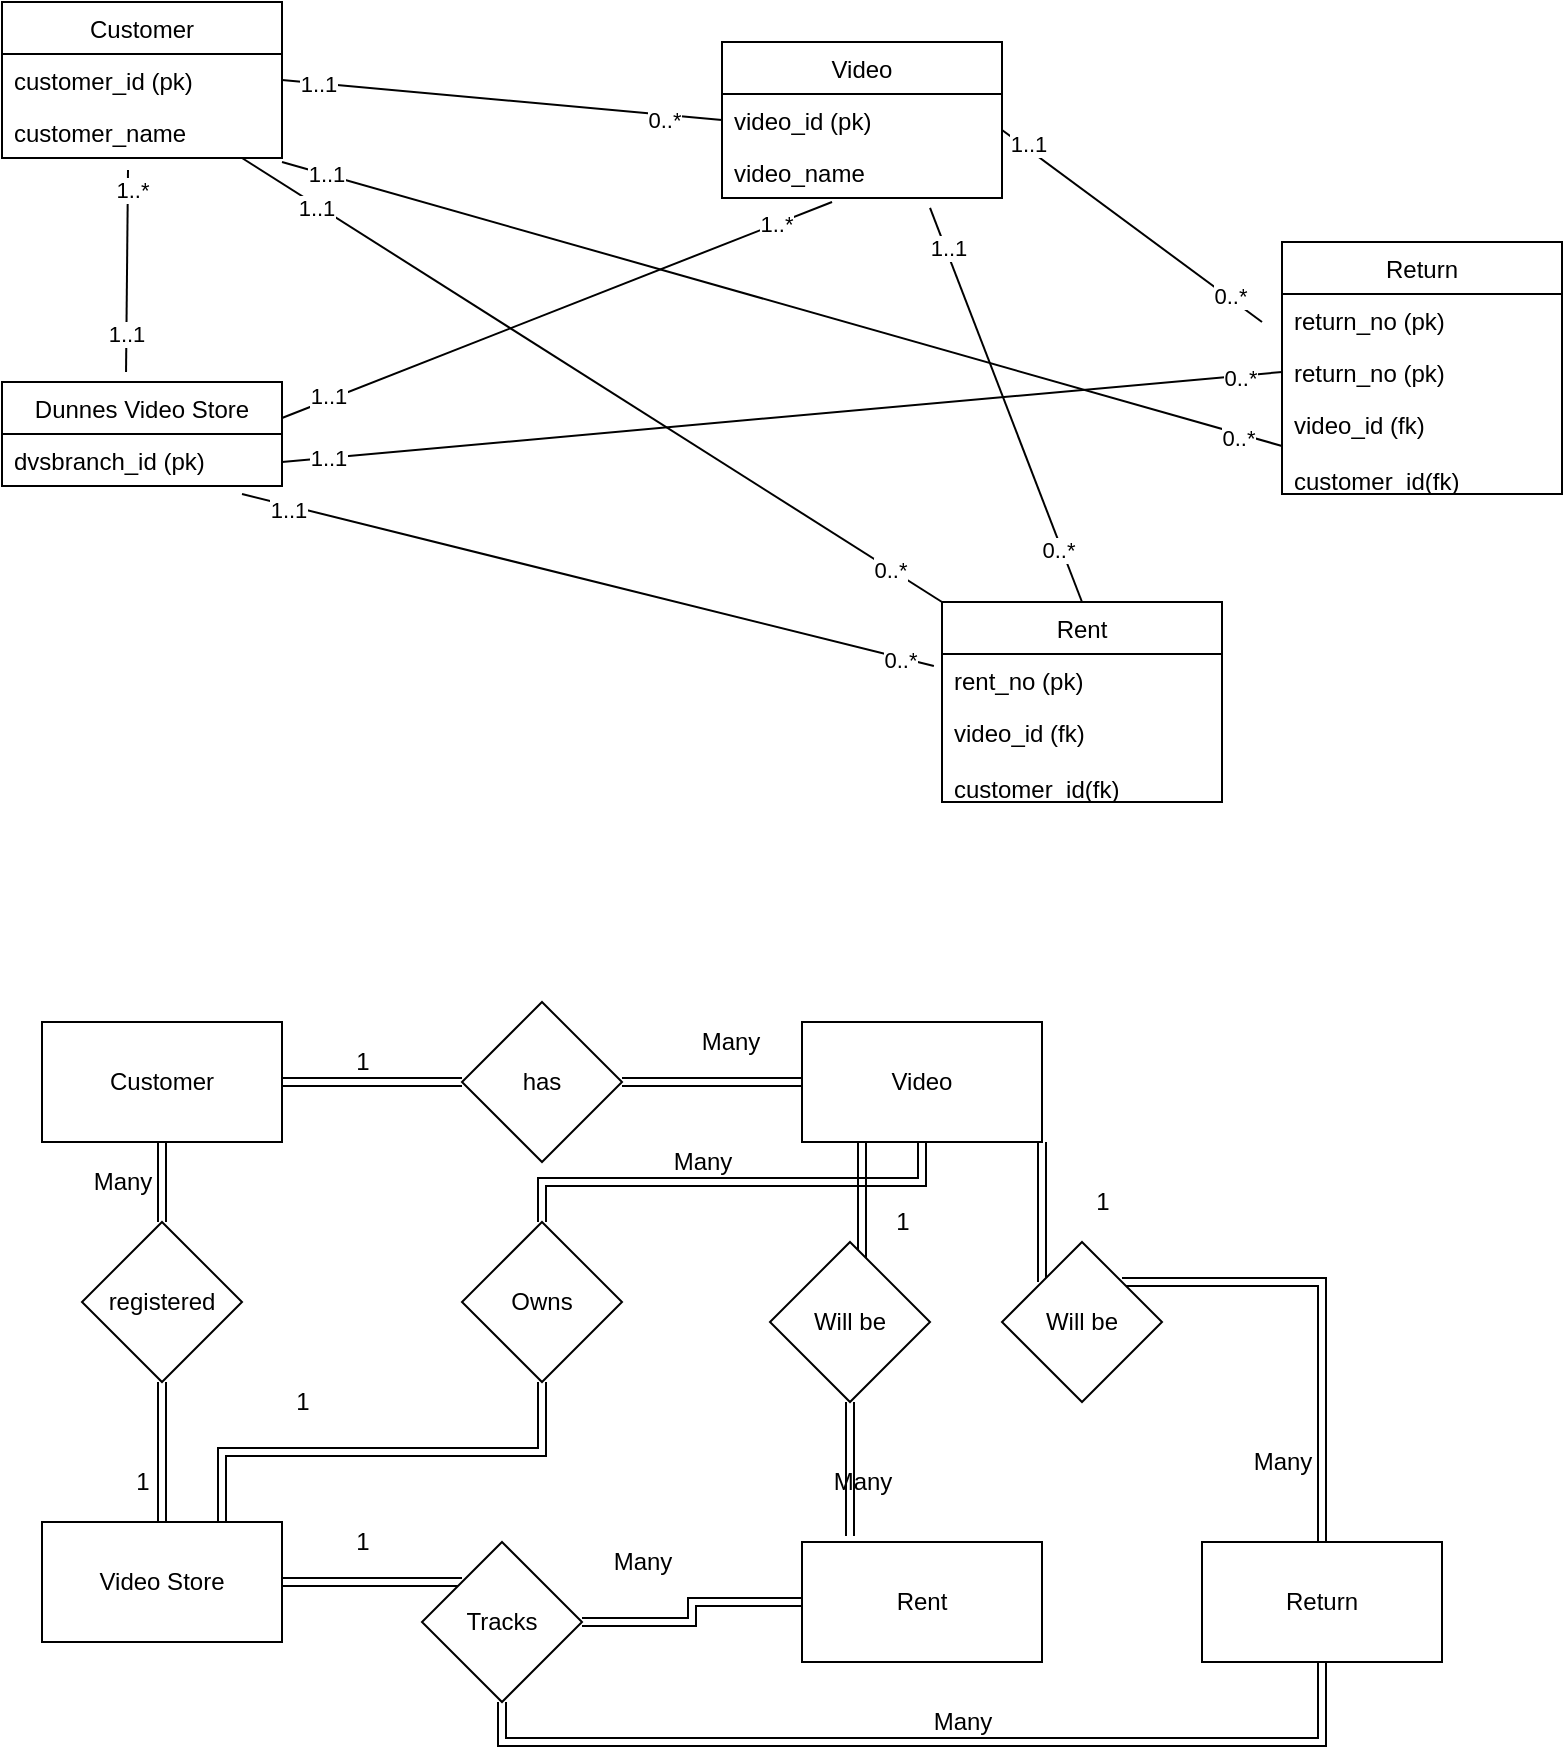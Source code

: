 <mxfile version="13.7.5" type="github"><diagram id="BoTdth_goiLTV9kQM8kW" name="Page-1"><mxGraphModel dx="1346" dy="846" grid="1" gridSize="10" guides="1" tooltips="1" connect="1" arrows="1" fold="1" page="1" pageScale="1" pageWidth="827" pageHeight="1169" math="0" shadow="0"><root><mxCell id="0"/><mxCell id="1" parent="0"/><mxCell id="qKlqC9t-9ThWghFVNcVT-12" value="Rent" style="swimlane;fontStyle=0;childLayout=stackLayout;horizontal=1;startSize=26;fillColor=none;horizontalStack=0;resizeParent=1;resizeParentMax=0;resizeLast=0;collapsible=1;marginBottom=0;" vertex="1" parent="1"><mxGeometry x="500" y="390" width="140" height="100" as="geometry"/></mxCell><mxCell id="qKlqC9t-9ThWghFVNcVT-13" value="rent_no (pk)" style="text;strokeColor=none;fillColor=none;align=left;verticalAlign=top;spacingLeft=4;spacingRight=4;overflow=hidden;rotatable=0;points=[[0,0.5],[1,0.5]];portConstraint=eastwest;" vertex="1" parent="qKlqC9t-9ThWghFVNcVT-12"><mxGeometry y="26" width="140" height="26" as="geometry"/></mxCell><mxCell id="qKlqC9t-9ThWghFVNcVT-14" value="video_id (fk)&#10;&#10;customer_id(fk)" style="text;strokeColor=none;fillColor=none;align=left;verticalAlign=top;spacingLeft=4;spacingRight=4;overflow=hidden;rotatable=0;points=[[0,0.5],[1,0.5]];portConstraint=eastwest;" vertex="1" parent="qKlqC9t-9ThWghFVNcVT-12"><mxGeometry y="52" width="140" height="48" as="geometry"/></mxCell><mxCell id="qKlqC9t-9ThWghFVNcVT-15" value="Return" style="swimlane;fontStyle=0;childLayout=stackLayout;horizontal=1;startSize=26;fillColor=none;horizontalStack=0;resizeParent=1;resizeParentMax=0;resizeLast=0;collapsible=1;marginBottom=0;" vertex="1" parent="1"><mxGeometry x="670" y="210" width="140" height="126" as="geometry"/></mxCell><mxCell id="qKlqC9t-9ThWghFVNcVT-25" value="return_no (pk)" style="text;strokeColor=none;fillColor=none;align=left;verticalAlign=top;spacingLeft=4;spacingRight=4;overflow=hidden;rotatable=0;points=[[0,0.5],[1,0.5]];portConstraint=eastwest;" vertex="1" parent="qKlqC9t-9ThWghFVNcVT-15"><mxGeometry y="26" width="140" height="26" as="geometry"/></mxCell><mxCell id="qKlqC9t-9ThWghFVNcVT-16" value="return_no (pk)" style="text;strokeColor=none;fillColor=none;align=left;verticalAlign=top;spacingLeft=4;spacingRight=4;overflow=hidden;rotatable=0;points=[[0,0.5],[1,0.5]];portConstraint=eastwest;" vertex="1" parent="qKlqC9t-9ThWghFVNcVT-15"><mxGeometry y="52" width="140" height="26" as="geometry"/></mxCell><mxCell id="qKlqC9t-9ThWghFVNcVT-17" value="video_id (fk)&#10;&#10;customer_id(fk)" style="text;strokeColor=none;fillColor=none;align=left;verticalAlign=top;spacingLeft=4;spacingRight=4;overflow=hidden;rotatable=0;points=[[0,0.5],[1,0.5]];portConstraint=eastwest;" vertex="1" parent="qKlqC9t-9ThWghFVNcVT-15"><mxGeometry y="78" width="140" height="48" as="geometry"/></mxCell><mxCell id="qKlqC9t-9ThWghFVNcVT-20" value="" style="endArrow=none;html=1;entryX=1;entryY=0.5;entryDx=0;entryDy=0;exitX=0;exitY=0.5;exitDx=0;exitDy=0;" edge="1" parent="1" source="qKlqC9t-9ThWghFVNcVT-2" target="qKlqC9t-9ThWghFVNcVT-6"><mxGeometry width="50" height="50" relative="1" as="geometry"><mxPoint x="310" y="154" as="sourcePoint"/><mxPoint x="360" y="104" as="targetPoint"/></mxGeometry></mxCell><mxCell id="qKlqC9t-9ThWghFVNcVT-21" value="0..*" style="edgeLabel;html=1;align=center;verticalAlign=middle;resizable=0;points=[];" vertex="1" connectable="0" parent="qKlqC9t-9ThWghFVNcVT-20"><mxGeometry x="-0.738" y="2" relative="1" as="geometry"><mxPoint as="offset"/></mxGeometry></mxCell><mxCell id="qKlqC9t-9ThWghFVNcVT-22" value="1..1" style="edgeLabel;html=1;align=center;verticalAlign=middle;resizable=0;points=[];" vertex="1" connectable="0" parent="qKlqC9t-9ThWghFVNcVT-20"><mxGeometry x="0.836" relative="1" as="geometry"><mxPoint as="offset"/></mxGeometry></mxCell><mxCell id="qKlqC9t-9ThWghFVNcVT-5" value="Customer" style="swimlane;fontStyle=0;childLayout=stackLayout;horizontal=1;startSize=26;fillColor=none;horizontalStack=0;resizeParent=1;resizeParentMax=0;resizeLast=0;collapsible=1;marginBottom=0;" vertex="1" parent="1"><mxGeometry x="30" y="90" width="140" height="78" as="geometry"/></mxCell><mxCell id="qKlqC9t-9ThWghFVNcVT-6" value="customer_id (pk)" style="text;strokeColor=none;fillColor=none;align=left;verticalAlign=top;spacingLeft=4;spacingRight=4;overflow=hidden;rotatable=0;points=[[0,0.5],[1,0.5]];portConstraint=eastwest;" vertex="1" parent="qKlqC9t-9ThWghFVNcVT-5"><mxGeometry y="26" width="140" height="26" as="geometry"/></mxCell><mxCell id="qKlqC9t-9ThWghFVNcVT-7" value="customer_name " style="text;strokeColor=none;fillColor=none;align=left;verticalAlign=top;spacingLeft=4;spacingRight=4;overflow=hidden;rotatable=0;points=[[0,0.5],[1,0.5]];portConstraint=eastwest;" vertex="1" parent="qKlqC9t-9ThWghFVNcVT-5"><mxGeometry y="52" width="140" height="26" as="geometry"/></mxCell><mxCell id="qKlqC9t-9ThWghFVNcVT-1" value="Video" style="swimlane;fontStyle=0;childLayout=stackLayout;horizontal=1;startSize=26;fillColor=none;horizontalStack=0;resizeParent=1;resizeParentMax=0;resizeLast=0;collapsible=1;marginBottom=0;" vertex="1" parent="1"><mxGeometry x="390" y="110" width="140" height="78" as="geometry"/></mxCell><mxCell id="qKlqC9t-9ThWghFVNcVT-2" value="video_id (pk)" style="text;strokeColor=none;fillColor=none;align=left;verticalAlign=top;spacingLeft=4;spacingRight=4;overflow=hidden;rotatable=0;points=[[0,0.5],[1,0.5]];portConstraint=eastwest;" vertex="1" parent="qKlqC9t-9ThWghFVNcVT-1"><mxGeometry y="26" width="140" height="26" as="geometry"/></mxCell><mxCell id="qKlqC9t-9ThWghFVNcVT-3" value="video_name &#10;" style="text;strokeColor=none;fillColor=none;align=left;verticalAlign=top;spacingLeft=4;spacingRight=4;overflow=hidden;rotatable=0;points=[[0,0.5],[1,0.5]];portConstraint=eastwest;" vertex="1" parent="qKlqC9t-9ThWghFVNcVT-1"><mxGeometry y="52" width="140" height="26" as="geometry"/></mxCell><mxCell id="qKlqC9t-9ThWghFVNcVT-23" value="" style="endArrow=none;html=1;" edge="1" parent="1"><mxGeometry width="50" height="50" relative="1" as="geometry"><mxPoint x="530" y="154" as="sourcePoint"/><mxPoint x="660" y="250" as="targetPoint"/></mxGeometry></mxCell><mxCell id="qKlqC9t-9ThWghFVNcVT-24" value="1..1" style="edgeLabel;html=1;align=center;verticalAlign=middle;resizable=0;points=[];" vertex="1" connectable="0" parent="qKlqC9t-9ThWghFVNcVT-23"><mxGeometry x="-0.819" y="2" relative="1" as="geometry"><mxPoint as="offset"/></mxGeometry></mxCell><mxCell id="qKlqC9t-9ThWghFVNcVT-26" value="0..*" style="edgeLabel;html=1;align=center;verticalAlign=middle;resizable=0;points=[];" vertex="1" connectable="0" parent="qKlqC9t-9ThWghFVNcVT-23"><mxGeometry x="0.745" y="1" relative="1" as="geometry"><mxPoint as="offset"/></mxGeometry></mxCell><mxCell id="qKlqC9t-9ThWghFVNcVT-9" value="Dunnes Video Store" style="swimlane;fontStyle=0;childLayout=stackLayout;horizontal=1;startSize=26;fillColor=none;horizontalStack=0;resizeParent=1;resizeParentMax=0;resizeLast=0;collapsible=1;marginBottom=0;" vertex="1" parent="1"><mxGeometry x="30" y="280" width="140" height="52" as="geometry"/></mxCell><mxCell id="qKlqC9t-9ThWghFVNcVT-10" value="dvsbranch_id (pk)" style="text;strokeColor=none;fillColor=none;align=left;verticalAlign=top;spacingLeft=4;spacingRight=4;overflow=hidden;rotatable=0;points=[[0,0.5],[1,0.5]];portConstraint=eastwest;" vertex="1" parent="qKlqC9t-9ThWghFVNcVT-9"><mxGeometry y="26" width="140" height="26" as="geometry"/></mxCell><mxCell id="qKlqC9t-9ThWghFVNcVT-29" value="" style="endArrow=none;html=1;entryX=0.45;entryY=1.231;entryDx=0;entryDy=0;entryPerimeter=0;exitX=0.443;exitY=-0.096;exitDx=0;exitDy=0;exitPerimeter=0;" edge="1" parent="1" source="qKlqC9t-9ThWghFVNcVT-9" target="qKlqC9t-9ThWghFVNcVT-7"><mxGeometry width="50" height="50" relative="1" as="geometry"><mxPoint x="70" y="260" as="sourcePoint"/><mxPoint x="120" y="210" as="targetPoint"/></mxGeometry></mxCell><mxCell id="qKlqC9t-9ThWghFVNcVT-30" value="1..1" style="edgeLabel;html=1;align=center;verticalAlign=middle;resizable=0;points=[];" vertex="1" connectable="0" parent="qKlqC9t-9ThWghFVNcVT-29"><mxGeometry x="-0.624" relative="1" as="geometry"><mxPoint as="offset"/></mxGeometry></mxCell><mxCell id="qKlqC9t-9ThWghFVNcVT-31" value="1..*" style="edgeLabel;html=1;align=center;verticalAlign=middle;resizable=0;points=[];" vertex="1" connectable="0" parent="qKlqC9t-9ThWghFVNcVT-29"><mxGeometry x="0.802" y="-2" relative="1" as="geometry"><mxPoint as="offset"/></mxGeometry></mxCell><mxCell id="qKlqC9t-9ThWghFVNcVT-33" value="" style="endArrow=none;html=1;entryX=1;entryY=1.077;entryDx=0;entryDy=0;entryPerimeter=0;exitX=0;exitY=0.5;exitDx=0;exitDy=0;" edge="1" parent="1" source="qKlqC9t-9ThWghFVNcVT-17" target="qKlqC9t-9ThWghFVNcVT-7"><mxGeometry width="50" height="50" relative="1" as="geometry"><mxPoint x="300" y="280" as="sourcePoint"/><mxPoint x="350" y="230" as="targetPoint"/></mxGeometry></mxCell><mxCell id="qKlqC9t-9ThWghFVNcVT-34" value="1..1" style="edgeLabel;html=1;align=center;verticalAlign=middle;resizable=0;points=[];" vertex="1" connectable="0" parent="qKlqC9t-9ThWghFVNcVT-33"><mxGeometry x="0.912" relative="1" as="geometry"><mxPoint as="offset"/></mxGeometry></mxCell><mxCell id="qKlqC9t-9ThWghFVNcVT-35" value="0..*" style="edgeLabel;html=1;align=center;verticalAlign=middle;resizable=0;points=[];" vertex="1" connectable="0" parent="qKlqC9t-9ThWghFVNcVT-33"><mxGeometry x="-0.914" y="2" relative="1" as="geometry"><mxPoint as="offset"/></mxGeometry></mxCell><mxCell id="qKlqC9t-9ThWghFVNcVT-36" value="" style="endArrow=none;html=1;exitX=0;exitY=0;exitDx=0;exitDy=0;" edge="1" parent="1" source="qKlqC9t-9ThWghFVNcVT-12"><mxGeometry width="50" height="50" relative="1" as="geometry"><mxPoint x="100" y="218" as="sourcePoint"/><mxPoint x="150" y="168" as="targetPoint"/></mxGeometry></mxCell><mxCell id="qKlqC9t-9ThWghFVNcVT-37" value="1..1" style="edgeLabel;html=1;align=center;verticalAlign=middle;resizable=0;points=[];" vertex="1" connectable="0" parent="qKlqC9t-9ThWghFVNcVT-36"><mxGeometry x="0.785" y="1" relative="1" as="geometry"><mxPoint as="offset"/></mxGeometry></mxCell><mxCell id="qKlqC9t-9ThWghFVNcVT-38" value="0..*" style="edgeLabel;html=1;align=center;verticalAlign=middle;resizable=0;points=[];" vertex="1" connectable="0" parent="qKlqC9t-9ThWghFVNcVT-36"><mxGeometry x="-0.85" relative="1" as="geometry"><mxPoint as="offset"/></mxGeometry></mxCell><mxCell id="qKlqC9t-9ThWghFVNcVT-39" value="" style="endArrow=none;html=1;entryX=0.393;entryY=1.077;entryDx=0;entryDy=0;entryPerimeter=0;" edge="1" parent="1" target="qKlqC9t-9ThWghFVNcVT-3"><mxGeometry width="50" height="50" relative="1" as="geometry"><mxPoint x="170" y="298" as="sourcePoint"/><mxPoint x="220" y="248" as="targetPoint"/><Array as="points"/></mxGeometry></mxCell><mxCell id="qKlqC9t-9ThWghFVNcVT-40" value="1..1" style="edgeLabel;html=1;align=center;verticalAlign=middle;resizable=0;points=[];" vertex="1" connectable="0" parent="qKlqC9t-9ThWghFVNcVT-39"><mxGeometry x="-0.828" y="2" relative="1" as="geometry"><mxPoint as="offset"/></mxGeometry></mxCell><mxCell id="qKlqC9t-9ThWghFVNcVT-41" value="1..*" style="edgeLabel;html=1;align=center;verticalAlign=middle;resizable=0;points=[];" vertex="1" connectable="0" parent="qKlqC9t-9ThWghFVNcVT-39"><mxGeometry x="0.796" relative="1" as="geometry"><mxPoint as="offset"/></mxGeometry></mxCell><mxCell id="qKlqC9t-9ThWghFVNcVT-57" style="edgeStyle=orthogonalEdgeStyle;shape=link;rounded=0;orthogonalLoop=1;jettySize=auto;html=1;exitX=0.5;exitY=1;exitDx=0;exitDy=0;" edge="1" parent="1" source="qKlqC9t-9ThWghFVNcVT-45" target="qKlqC9t-9ThWghFVNcVT-53"><mxGeometry relative="1" as="geometry"/></mxCell><mxCell id="qKlqC9t-9ThWghFVNcVT-59" style="edgeStyle=orthogonalEdgeStyle;shape=link;rounded=0;orthogonalLoop=1;jettySize=auto;html=1;exitX=1;exitY=0.5;exitDx=0;exitDy=0;entryX=0;entryY=0.5;entryDx=0;entryDy=0;" edge="1" parent="1" source="qKlqC9t-9ThWghFVNcVT-45" target="qKlqC9t-9ThWghFVNcVT-46"><mxGeometry relative="1" as="geometry"/></mxCell><mxCell id="qKlqC9t-9ThWghFVNcVT-45" value="Customer" style="rounded=0;whiteSpace=wrap;html=1;" vertex="1" parent="1"><mxGeometry x="50" y="600" width="120" height="60" as="geometry"/></mxCell><mxCell id="qKlqC9t-9ThWghFVNcVT-60" style="edgeStyle=orthogonalEdgeStyle;shape=link;rounded=0;orthogonalLoop=1;jettySize=auto;html=1;exitX=1;exitY=0.5;exitDx=0;exitDy=0;" edge="1" parent="1" source="qKlqC9t-9ThWghFVNcVT-46" target="qKlqC9t-9ThWghFVNcVT-47"><mxGeometry relative="1" as="geometry"/></mxCell><mxCell id="qKlqC9t-9ThWghFVNcVT-46" value="has" style="rhombus;whiteSpace=wrap;html=1;" vertex="1" parent="1"><mxGeometry x="260" y="590" width="80" height="80" as="geometry"/></mxCell><mxCell id="qKlqC9t-9ThWghFVNcVT-71" style="edgeStyle=orthogonalEdgeStyle;shape=link;rounded=0;orthogonalLoop=1;jettySize=auto;html=1;exitX=0.25;exitY=1;exitDx=0;exitDy=0;entryX=0.575;entryY=0.125;entryDx=0;entryDy=0;entryPerimeter=0;" edge="1" parent="1" source="qKlqC9t-9ThWghFVNcVT-47" target="qKlqC9t-9ThWghFVNcVT-52"><mxGeometry relative="1" as="geometry"/></mxCell><mxCell id="qKlqC9t-9ThWghFVNcVT-72" style="edgeStyle=orthogonalEdgeStyle;shape=link;rounded=0;orthogonalLoop=1;jettySize=auto;html=1;exitX=1;exitY=1;exitDx=0;exitDy=0;entryX=0;entryY=0;entryDx=0;entryDy=0;" edge="1" parent="1" source="qKlqC9t-9ThWghFVNcVT-47" target="qKlqC9t-9ThWghFVNcVT-48"><mxGeometry relative="1" as="geometry"/></mxCell><mxCell id="qKlqC9t-9ThWghFVNcVT-47" value="Video" style="rounded=0;whiteSpace=wrap;html=1;" vertex="1" parent="1"><mxGeometry x="430" y="600" width="120" height="60" as="geometry"/></mxCell><mxCell id="qKlqC9t-9ThWghFVNcVT-74" style="edgeStyle=orthogonalEdgeStyle;shape=link;rounded=0;orthogonalLoop=1;jettySize=auto;html=1;exitX=1;exitY=0;exitDx=0;exitDy=0;entryX=0.5;entryY=0;entryDx=0;entryDy=0;" edge="1" parent="1" source="qKlqC9t-9ThWghFVNcVT-48" target="qKlqC9t-9ThWghFVNcVT-62"><mxGeometry relative="1" as="geometry"/></mxCell><mxCell id="qKlqC9t-9ThWghFVNcVT-48" value="Will be" style="rhombus;whiteSpace=wrap;html=1;" vertex="1" parent="1"><mxGeometry x="530" y="710" width="80" height="80" as="geometry"/></mxCell><mxCell id="qKlqC9t-9ThWghFVNcVT-49" value="" style="endArrow=none;html=1;entryX=0.743;entryY=1.192;entryDx=0;entryDy=0;entryPerimeter=0;exitX=0.5;exitY=0;exitDx=0;exitDy=0;" edge="1" parent="1" source="qKlqC9t-9ThWghFVNcVT-12" target="qKlqC9t-9ThWghFVNcVT-3"><mxGeometry width="50" height="50" relative="1" as="geometry"><mxPoint x="390" y="380" as="sourcePoint"/><mxPoint x="440" y="330" as="targetPoint"/></mxGeometry></mxCell><mxCell id="qKlqC9t-9ThWghFVNcVT-50" value="1..1" style="edgeLabel;html=1;align=center;verticalAlign=middle;resizable=0;points=[];" vertex="1" connectable="0" parent="qKlqC9t-9ThWghFVNcVT-49"><mxGeometry x="0.793" y="-1" relative="1" as="geometry"><mxPoint as="offset"/></mxGeometry></mxCell><mxCell id="qKlqC9t-9ThWghFVNcVT-51" value="0..*" style="edgeLabel;html=1;align=center;verticalAlign=middle;resizable=0;points=[];" vertex="1" connectable="0" parent="qKlqC9t-9ThWghFVNcVT-49"><mxGeometry x="-0.729" y="2" relative="1" as="geometry"><mxPoint as="offset"/></mxGeometry></mxCell><mxCell id="qKlqC9t-9ThWghFVNcVT-73" style="edgeStyle=orthogonalEdgeStyle;shape=link;rounded=0;orthogonalLoop=1;jettySize=auto;html=1;exitX=0.5;exitY=1;exitDx=0;exitDy=0;entryX=0.2;entryY=-0.05;entryDx=0;entryDy=0;entryPerimeter=0;" edge="1" parent="1" source="qKlqC9t-9ThWghFVNcVT-52" target="qKlqC9t-9ThWghFVNcVT-61"><mxGeometry relative="1" as="geometry"/></mxCell><mxCell id="qKlqC9t-9ThWghFVNcVT-52" value="Will be" style="rhombus;whiteSpace=wrap;html=1;" vertex="1" parent="1"><mxGeometry x="414" y="710" width="80" height="80" as="geometry"/></mxCell><mxCell id="qKlqC9t-9ThWghFVNcVT-58" style="edgeStyle=orthogonalEdgeStyle;shape=link;rounded=0;orthogonalLoop=1;jettySize=auto;html=1;exitX=0.5;exitY=1;exitDx=0;exitDy=0;" edge="1" parent="1" source="qKlqC9t-9ThWghFVNcVT-53" target="qKlqC9t-9ThWghFVNcVT-55"><mxGeometry relative="1" as="geometry"/></mxCell><mxCell id="qKlqC9t-9ThWghFVNcVT-53" value="registered" style="rhombus;whiteSpace=wrap;html=1;" vertex="1" parent="1"><mxGeometry x="70" y="700" width="80" height="80" as="geometry"/></mxCell><mxCell id="qKlqC9t-9ThWghFVNcVT-70" style="edgeStyle=orthogonalEdgeStyle;shape=link;rounded=0;orthogonalLoop=1;jettySize=auto;html=1;exitX=0.5;exitY=0;exitDx=0;exitDy=0;entryX=0.5;entryY=1;entryDx=0;entryDy=0;" edge="1" parent="1" source="qKlqC9t-9ThWghFVNcVT-54" target="qKlqC9t-9ThWghFVNcVT-47"><mxGeometry relative="1" as="geometry"/></mxCell><mxCell id="qKlqC9t-9ThWghFVNcVT-54" value="Owns" style="rhombus;whiteSpace=wrap;html=1;" vertex="1" parent="1"><mxGeometry x="260" y="700" width="80" height="80" as="geometry"/></mxCell><mxCell id="qKlqC9t-9ThWghFVNcVT-69" style="edgeStyle=orthogonalEdgeStyle;shape=link;rounded=0;orthogonalLoop=1;jettySize=auto;html=1;exitX=0.75;exitY=0;exitDx=0;exitDy=0;" edge="1" parent="1" source="qKlqC9t-9ThWghFVNcVT-55" target="qKlqC9t-9ThWghFVNcVT-54"><mxGeometry relative="1" as="geometry"/></mxCell><mxCell id="qKlqC9t-9ThWghFVNcVT-82" style="edgeStyle=orthogonalEdgeStyle;shape=link;rounded=0;orthogonalLoop=1;jettySize=auto;html=1;exitX=1;exitY=0.5;exitDx=0;exitDy=0;entryX=0;entryY=0;entryDx=0;entryDy=0;" edge="1" parent="1" source="qKlqC9t-9ThWghFVNcVT-55" target="qKlqC9t-9ThWghFVNcVT-77"><mxGeometry relative="1" as="geometry"/></mxCell><mxCell id="qKlqC9t-9ThWghFVNcVT-55" value="Video Store" style="rounded=0;whiteSpace=wrap;html=1;" vertex="1" parent="1"><mxGeometry x="50" y="850" width="120" height="60" as="geometry"/></mxCell><mxCell id="qKlqC9t-9ThWghFVNcVT-61" value="Rent" style="rounded=0;whiteSpace=wrap;html=1;" vertex="1" parent="1"><mxGeometry x="430" y="860" width="120" height="60" as="geometry"/></mxCell><mxCell id="qKlqC9t-9ThWghFVNcVT-62" value="Return" style="rounded=0;whiteSpace=wrap;html=1;" vertex="1" parent="1"><mxGeometry x="630" y="860" width="120" height="60" as="geometry"/></mxCell><mxCell id="qKlqC9t-9ThWghFVNcVT-63" value="" style="endArrow=none;html=1;entryX=0;entryY=0.5;entryDx=0;entryDy=0;" edge="1" parent="1" target="qKlqC9t-9ThWghFVNcVT-16"><mxGeometry width="50" height="50" relative="1" as="geometry"><mxPoint x="170" y="320" as="sourcePoint"/><mxPoint x="220" y="270" as="targetPoint"/></mxGeometry></mxCell><mxCell id="qKlqC9t-9ThWghFVNcVT-64" value="1..1" style="edgeLabel;html=1;align=center;verticalAlign=middle;resizable=0;points=[];" vertex="1" connectable="0" parent="qKlqC9t-9ThWghFVNcVT-63"><mxGeometry x="-0.908" relative="1" as="geometry"><mxPoint as="offset"/></mxGeometry></mxCell><mxCell id="qKlqC9t-9ThWghFVNcVT-65" value="0..*" style="edgeLabel;html=1;align=center;verticalAlign=middle;resizable=0;points=[];" vertex="1" connectable="0" parent="qKlqC9t-9ThWghFVNcVT-63"><mxGeometry x="0.916" y="-1" relative="1" as="geometry"><mxPoint as="offset"/></mxGeometry></mxCell><mxCell id="qKlqC9t-9ThWghFVNcVT-66" value="" style="endArrow=none;html=1;entryX=-0.029;entryY=0.231;entryDx=0;entryDy=0;entryPerimeter=0;" edge="1" parent="1" target="qKlqC9t-9ThWghFVNcVT-13"><mxGeometry width="50" height="50" relative="1" as="geometry"><mxPoint x="150" y="336" as="sourcePoint"/><mxPoint x="200" y="286" as="targetPoint"/></mxGeometry></mxCell><mxCell id="qKlqC9t-9ThWghFVNcVT-67" value="1..1" style="edgeLabel;html=1;align=center;verticalAlign=middle;resizable=0;points=[];" vertex="1" connectable="0" parent="qKlqC9t-9ThWghFVNcVT-66"><mxGeometry x="-0.864" y="-2" relative="1" as="geometry"><mxPoint as="offset"/></mxGeometry></mxCell><mxCell id="qKlqC9t-9ThWghFVNcVT-68" value="0..*" style="edgeLabel;html=1;align=center;verticalAlign=middle;resizable=0;points=[];" vertex="1" connectable="0" parent="qKlqC9t-9ThWghFVNcVT-66"><mxGeometry x="0.898" y="-1" relative="1" as="geometry"><mxPoint as="offset"/></mxGeometry></mxCell><mxCell id="qKlqC9t-9ThWghFVNcVT-80" style="edgeStyle=orthogonalEdgeStyle;shape=link;rounded=0;orthogonalLoop=1;jettySize=auto;html=1;exitX=1;exitY=0.5;exitDx=0;exitDy=0;" edge="1" parent="1" source="qKlqC9t-9ThWghFVNcVT-77" target="qKlqC9t-9ThWghFVNcVT-61"><mxGeometry relative="1" as="geometry"/></mxCell><mxCell id="qKlqC9t-9ThWghFVNcVT-81" style="edgeStyle=orthogonalEdgeStyle;shape=link;rounded=0;orthogonalLoop=1;jettySize=auto;html=1;exitX=0.5;exitY=1;exitDx=0;exitDy=0;entryX=0.5;entryY=1;entryDx=0;entryDy=0;" edge="1" parent="1" source="qKlqC9t-9ThWghFVNcVT-77" target="qKlqC9t-9ThWghFVNcVT-62"><mxGeometry relative="1" as="geometry"/></mxCell><mxCell id="qKlqC9t-9ThWghFVNcVT-77" value="Tracks" style="rhombus;whiteSpace=wrap;html=1;" vertex="1" parent="1"><mxGeometry x="240" y="860" width="80" height="80" as="geometry"/></mxCell><mxCell id="qKlqC9t-9ThWghFVNcVT-83" value="Many" style="text;html=1;align=center;verticalAlign=middle;resizable=0;points=[];autosize=1;" vertex="1" parent="1"><mxGeometry x="70" y="670" width="40" height="20" as="geometry"/></mxCell><mxCell id="qKlqC9t-9ThWghFVNcVT-84" value="1&lt;br&gt;" style="text;html=1;align=center;verticalAlign=middle;resizable=0;points=[];autosize=1;" vertex="1" parent="1"><mxGeometry x="90" y="820" width="20" height="20" as="geometry"/></mxCell><mxCell id="qKlqC9t-9ThWghFVNcVT-85" value="1" style="text;html=1;align=center;verticalAlign=middle;resizable=0;points=[];autosize=1;" vertex="1" parent="1"><mxGeometry x="200" y="610" width="20" height="20" as="geometry"/></mxCell><mxCell id="qKlqC9t-9ThWghFVNcVT-86" value="Many" style="text;html=1;align=center;verticalAlign=middle;resizable=0;points=[];autosize=1;" vertex="1" parent="1"><mxGeometry x="374" y="600" width="40" height="20" as="geometry"/></mxCell><mxCell id="qKlqC9t-9ThWghFVNcVT-87" value="1&lt;br&gt;" style="text;html=1;align=center;verticalAlign=middle;resizable=0;points=[];autosize=1;" vertex="1" parent="1"><mxGeometry x="570" y="680" width="20" height="20" as="geometry"/></mxCell><mxCell id="qKlqC9t-9ThWghFVNcVT-88" value="Many&lt;br&gt;" style="text;html=1;align=center;verticalAlign=middle;resizable=0;points=[];autosize=1;" vertex="1" parent="1"><mxGeometry x="650" y="810" width="40" height="20" as="geometry"/></mxCell><mxCell id="qKlqC9t-9ThWghFVNcVT-89" value="Many" style="text;html=1;align=center;verticalAlign=middle;resizable=0;points=[];autosize=1;" vertex="1" parent="1"><mxGeometry x="360" y="660" width="40" height="20" as="geometry"/></mxCell><mxCell id="qKlqC9t-9ThWghFVNcVT-90" value="1" style="text;html=1;align=center;verticalAlign=middle;resizable=0;points=[];autosize=1;" vertex="1" parent="1"><mxGeometry x="170" y="780" width="20" height="20" as="geometry"/></mxCell><mxCell id="qKlqC9t-9ThWghFVNcVT-91" value="1" style="text;html=1;align=center;verticalAlign=middle;resizable=0;points=[];autosize=1;" vertex="1" parent="1"><mxGeometry x="470" y="690" width="20" height="20" as="geometry"/></mxCell><mxCell id="qKlqC9t-9ThWghFVNcVT-92" value="Many" style="text;html=1;align=center;verticalAlign=middle;resizable=0;points=[];autosize=1;" vertex="1" parent="1"><mxGeometry x="440" y="820" width="40" height="20" as="geometry"/></mxCell><mxCell id="qKlqC9t-9ThWghFVNcVT-93" value="1&lt;br&gt;" style="text;html=1;align=center;verticalAlign=middle;resizable=0;points=[];autosize=1;" vertex="1" parent="1"><mxGeometry x="200" y="850" width="20" height="20" as="geometry"/></mxCell><mxCell id="qKlqC9t-9ThWghFVNcVT-94" value="Many" style="text;html=1;align=center;verticalAlign=middle;resizable=0;points=[];autosize=1;" vertex="1" parent="1"><mxGeometry x="330" y="860" width="40" height="20" as="geometry"/></mxCell><mxCell id="qKlqC9t-9ThWghFVNcVT-95" value="Many" style="text;html=1;align=center;verticalAlign=middle;resizable=0;points=[];autosize=1;" vertex="1" parent="1"><mxGeometry x="490" y="940" width="40" height="20" as="geometry"/></mxCell></root></mxGraphModel></diagram></mxfile>